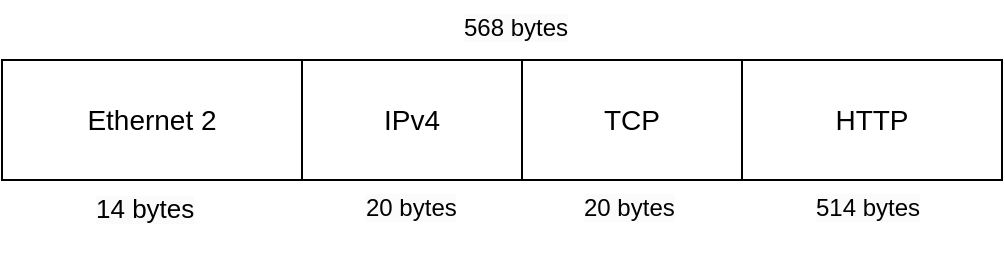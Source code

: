 <mxfile version="22.1.18" type="device">
  <diagram name="Page-1" id="JlbuXZwmYcFbwoX8FaSq">
    <mxGraphModel dx="819" dy="426" grid="1" gridSize="10" guides="1" tooltips="1" connect="1" arrows="1" fold="1" page="1" pageScale="1" pageWidth="850" pageHeight="1100" math="0" shadow="0">
      <root>
        <mxCell id="0" />
        <mxCell id="1" parent="0" />
        <mxCell id="O4rfrqxsDexT-So_0taB-1" value="&lt;font style=&quot;font-size: 14px;&quot;&gt;Ethernet&amp;nbsp;2&lt;/font&gt;" style="rounded=0;whiteSpace=wrap;html=1;strokeWidth=1;" parent="1" vertex="1">
          <mxGeometry x="150" y="340" width="150" height="60" as="geometry" />
        </mxCell>
        <mxCell id="O4rfrqxsDexT-So_0taB-2" value="&lt;font style=&quot;font-size: 14px;&quot;&gt;IPv4&lt;/font&gt;" style="rounded=0;whiteSpace=wrap;html=1;strokeWidth=1;" parent="1" vertex="1">
          <mxGeometry x="300" y="340" width="110" height="60" as="geometry" />
        </mxCell>
        <mxCell id="O4rfrqxsDexT-So_0taB-5" value="&lt;font style=&quot;font-size: 14px;&quot;&gt;TCP&lt;/font&gt;" style="rounded=0;whiteSpace=wrap;html=1;strokeWidth=1;" parent="1" vertex="1">
          <mxGeometry x="410" y="340" width="110" height="60" as="geometry" />
        </mxCell>
        <mxCell id="O4rfrqxsDexT-So_0taB-6" value="&lt;font style=&quot;font-size: 14px;&quot;&gt;HTTP&lt;/font&gt;" style="rounded=0;whiteSpace=wrap;html=1;strokeWidth=1;" parent="1" vertex="1">
          <mxGeometry x="520" y="340" width="130" height="60" as="geometry" />
        </mxCell>
        <mxCell id="O4rfrqxsDexT-So_0taB-24" value="&lt;span style=&quot;border-color: var(--border-color); color: rgb(0, 0, 0); font-family: Helvetica; font-style: normal; font-variant-ligatures: normal; font-variant-caps: normal; letter-spacing: normal; orphans: 2; text-align: center; text-indent: 0px; text-transform: none; widows: 2; word-spacing: 0px; -webkit-text-stroke-width: 0px; background-color: rgb(251, 251, 251); text-decoration-thickness: initial; text-decoration-style: initial; text-decoration-color: initial; font-weight: normal;&quot;&gt;&lt;font style=&quot;font-size: 13px;&quot;&gt;14 bytes&lt;/font&gt;&lt;/span&gt;" style="text;whiteSpace=wrap;html=1;fontStyle=1" parent="1" vertex="1">
          <mxGeometry x="195" y="400" width="60" height="40" as="geometry" />
        </mxCell>
        <mxCell id="O4rfrqxsDexT-So_0taB-25" value="&lt;span style=&quot;border-color: var(--border-color); color: rgb(0, 0, 0); font-family: Helvetica; font-style: normal; font-variant-ligatures: normal; font-variant-caps: normal; letter-spacing: normal; orphans: 2; text-align: center; text-indent: 0px; text-transform: none; widows: 2; word-spacing: 0px; -webkit-text-stroke-width: 0px; background-color: rgb(251, 251, 251); text-decoration-thickness: initial; text-decoration-style: initial; text-decoration-color: initial; font-weight: normal;&quot;&gt;&lt;font style=&quot;font-size: 12px;&quot;&gt;20 bytes&lt;/font&gt;&lt;/span&gt;" style="text;whiteSpace=wrap;html=1;fontStyle=1" parent="1" vertex="1">
          <mxGeometry x="330" y="400" width="60" height="40" as="geometry" />
        </mxCell>
        <mxCell id="O4rfrqxsDexT-So_0taB-26" value="&lt;span style=&quot;border-color: var(--border-color); color: rgb(0, 0, 0); font-family: Helvetica; font-style: normal; font-variant-ligatures: normal; font-variant-caps: normal; letter-spacing: normal; orphans: 2; text-align: center; text-indent: 0px; text-transform: none; widows: 2; word-spacing: 0px; -webkit-text-stroke-width: 0px; background-color: rgb(251, 251, 251); text-decoration-thickness: initial; text-decoration-style: initial; text-decoration-color: initial; font-weight: normal;&quot;&gt;&lt;font style=&quot;font-size: 12px;&quot;&gt;20 bytes&lt;/font&gt;&lt;/span&gt;" style="text;whiteSpace=wrap;html=1;fontStyle=1" parent="1" vertex="1">
          <mxGeometry x="439" y="400" width="60" height="40" as="geometry" />
        </mxCell>
        <mxCell id="O4rfrqxsDexT-So_0taB-27" value="&lt;span style=&quot;border-color: var(--border-color); color: rgb(0, 0, 0); font-family: Helvetica; font-style: normal; font-variant-ligatures: normal; font-variant-caps: normal; letter-spacing: normal; orphans: 2; text-align: center; text-indent: 0px; text-transform: none; widows: 2; word-spacing: 0px; -webkit-text-stroke-width: 0px; background-color: rgb(251, 251, 251); text-decoration-thickness: initial; text-decoration-style: initial; text-decoration-color: initial; font-weight: normal;&quot;&gt;&lt;font style=&quot;font-size: 12px;&quot;&gt;514 bytes&lt;/font&gt;&lt;/span&gt;" style="text;whiteSpace=wrap;html=1;fontStyle=1" parent="1" vertex="1">
          <mxGeometry x="555" y="400" width="60" height="40" as="geometry" />
        </mxCell>
        <mxCell id="O4rfrqxsDexT-So_0taB-36" value="&lt;span style=&quot;border-color: var(--border-color); color: rgb(0, 0, 0); font-family: Helvetica; font-style: normal; font-variant-ligatures: normal; font-variant-caps: normal; letter-spacing: normal; orphans: 2; text-align: center; text-indent: 0px; text-transform: none; widows: 2; word-spacing: 0px; -webkit-text-stroke-width: 0px; background-color: rgb(251, 251, 251); text-decoration-thickness: initial; text-decoration-style: initial; text-decoration-color: initial;&quot;&gt;&lt;font style=&quot;font-size: 12px;&quot;&gt;568 bytes&lt;/font&gt;&lt;/span&gt;" style="text;whiteSpace=wrap;html=1;" parent="1" vertex="1">
          <mxGeometry x="379" y="310" width="60" height="40" as="geometry" />
        </mxCell>
      </root>
    </mxGraphModel>
  </diagram>
</mxfile>

